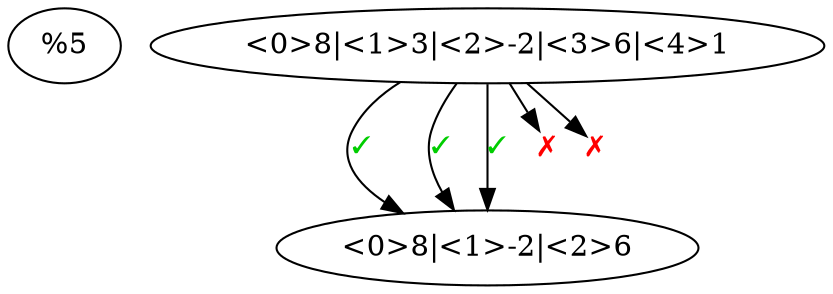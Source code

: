 digraph {
  <%= File.open(File.dirname(__FILE__) + "/defaults.dot.inc", "rb").read %>

  splines = "true"
  ranksep = 0.3
  nodesep = 0.2

  list [label = "<0>8|<1>3|<2>-2|<3>6|<4>1"]
  filtered [label = "<0>8|<1>-2|<2>6", width = 1.8]

  node[width = 0, margin = 0, height = 0]
  omitted1 [label = "✗", shape = "none", fontcolor = "red"]
  omitted2 [label = "✗", shape = "none", fontcolor = "red"]

  list:0:s -> filtered:0:n [label = "✓", fontcolor = "green3", fontsize = 12]
  list:1:s -> omitted1
  list:2:s -> filtered:1:n [label = "✓", fontcolor = "green3", fontsize = 12]
  list:3:s -> filtered:2:n [label = "✓", fontcolor = "green3", fontsize = 12]
  list:4:s -> omitted2

  edge [dir = "none", penwidth = 0]
  omitted1 -> filtered:2
  omitted2 -> filtered:1
}
